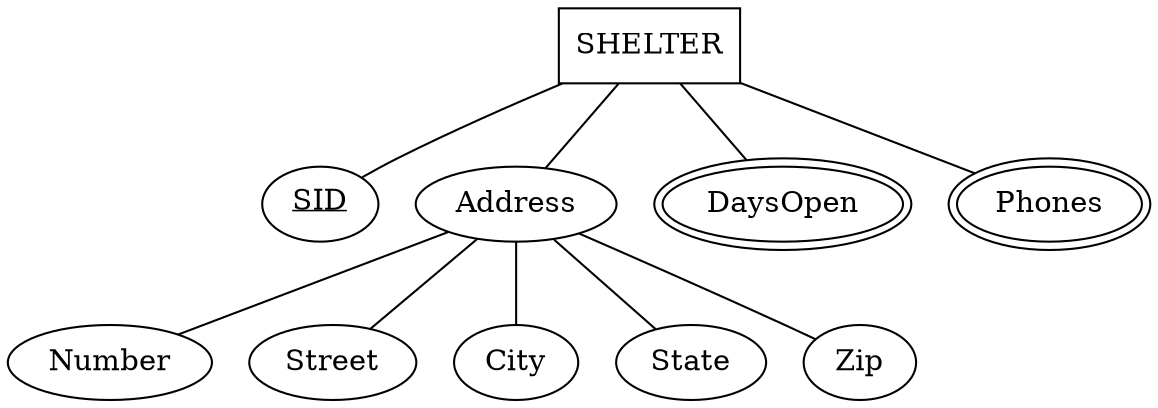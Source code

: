 graph shelter {
  node [shape=box]; SHELTER;
  node [shape=ellipse]; SID [label=<<u>SID</u>>]; Address; Number; Street; City; State; Zip;
  node [shape=ellipse, peripheries=2]; DaysOpen, Phones;
  SHELTER -- SID;
  SHELTER -- Address;
  Address -- Number;
  Address -- Street;
  Address -- City;
  Address -- State;
  Address -- Zip;
  SHELTER -- Phones;
  SHELTER -- DaysOpen;

}